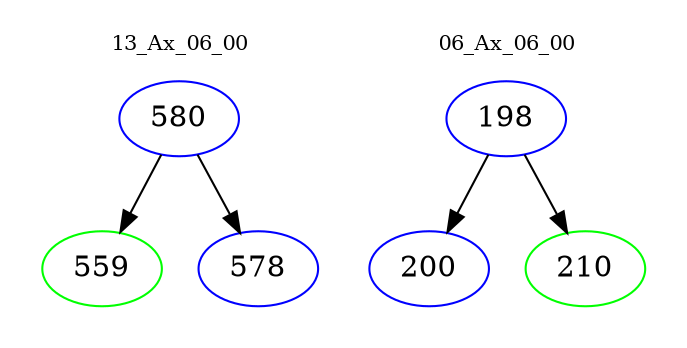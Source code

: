 digraph{
subgraph cluster_0 {
color = white
label = "13_Ax_06_00";
fontsize=10;
T0_580 [label="580", color="blue"]
T0_580 -> T0_559 [color="black"]
T0_559 [label="559", color="green"]
T0_580 -> T0_578 [color="black"]
T0_578 [label="578", color="blue"]
}
subgraph cluster_1 {
color = white
label = "06_Ax_06_00";
fontsize=10;
T1_198 [label="198", color="blue"]
T1_198 -> T1_200 [color="black"]
T1_200 [label="200", color="blue"]
T1_198 -> T1_210 [color="black"]
T1_210 [label="210", color="green"]
}
}
